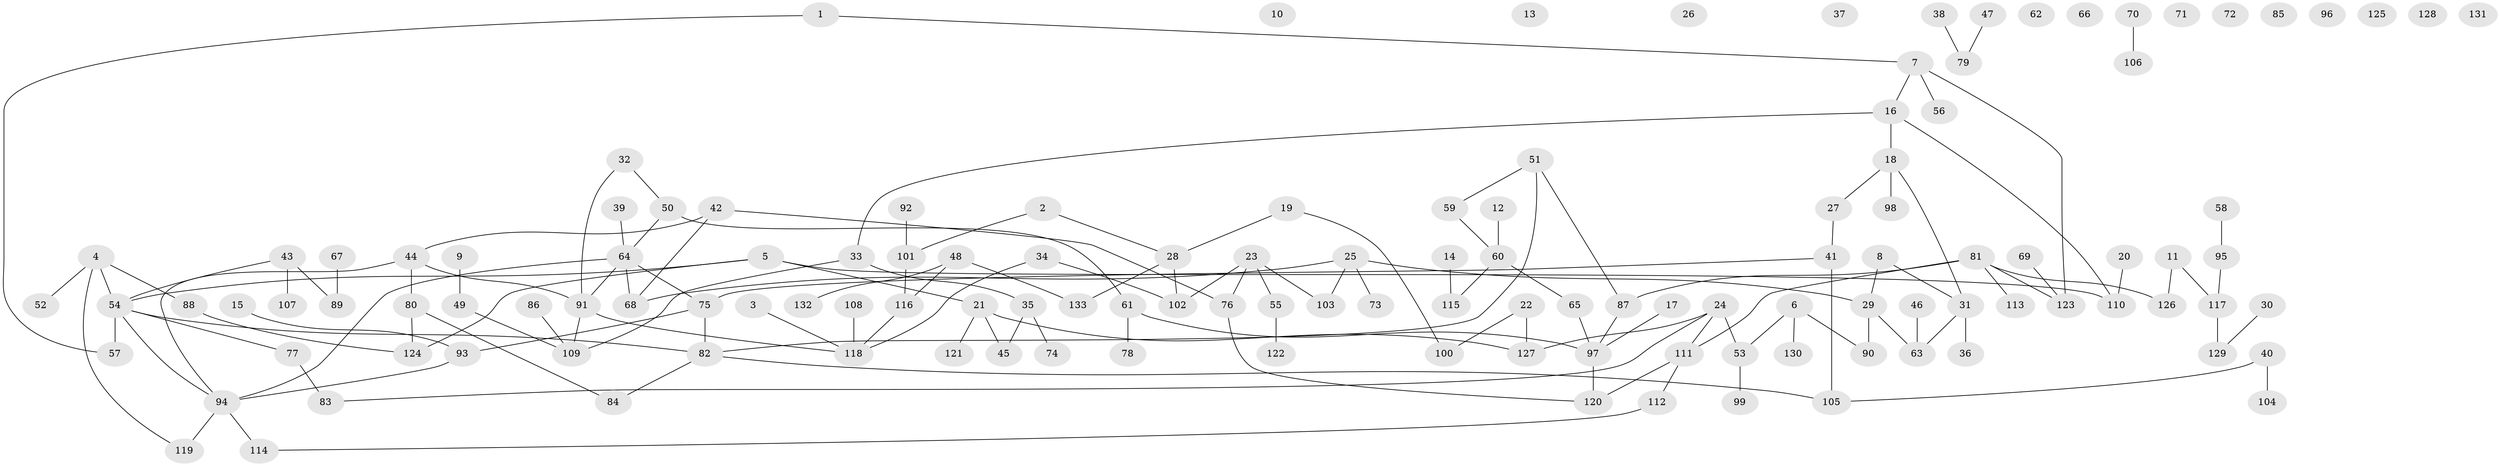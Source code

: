 // coarse degree distribution, {4: 0.13978494623655913, 5: 0.043010752688172046, 2: 0.21505376344086022, 1: 0.27956989247311825, 0: 0.13978494623655913, 3: 0.10752688172043011, 6: 0.03225806451612903, 7: 0.043010752688172046}
// Generated by graph-tools (version 1.1) at 2025/23/03/03/25 07:23:27]
// undirected, 133 vertices, 147 edges
graph export_dot {
graph [start="1"]
  node [color=gray90,style=filled];
  1;
  2;
  3;
  4;
  5;
  6;
  7;
  8;
  9;
  10;
  11;
  12;
  13;
  14;
  15;
  16;
  17;
  18;
  19;
  20;
  21;
  22;
  23;
  24;
  25;
  26;
  27;
  28;
  29;
  30;
  31;
  32;
  33;
  34;
  35;
  36;
  37;
  38;
  39;
  40;
  41;
  42;
  43;
  44;
  45;
  46;
  47;
  48;
  49;
  50;
  51;
  52;
  53;
  54;
  55;
  56;
  57;
  58;
  59;
  60;
  61;
  62;
  63;
  64;
  65;
  66;
  67;
  68;
  69;
  70;
  71;
  72;
  73;
  74;
  75;
  76;
  77;
  78;
  79;
  80;
  81;
  82;
  83;
  84;
  85;
  86;
  87;
  88;
  89;
  90;
  91;
  92;
  93;
  94;
  95;
  96;
  97;
  98;
  99;
  100;
  101;
  102;
  103;
  104;
  105;
  106;
  107;
  108;
  109;
  110;
  111;
  112;
  113;
  114;
  115;
  116;
  117;
  118;
  119;
  120;
  121;
  122;
  123;
  124;
  125;
  126;
  127;
  128;
  129;
  130;
  131;
  132;
  133;
  1 -- 7;
  1 -- 57;
  2 -- 28;
  2 -- 101;
  3 -- 118;
  4 -- 52;
  4 -- 54;
  4 -- 88;
  4 -- 119;
  5 -- 21;
  5 -- 54;
  5 -- 110;
  5 -- 124;
  6 -- 53;
  6 -- 90;
  6 -- 130;
  7 -- 16;
  7 -- 56;
  7 -- 123;
  8 -- 29;
  8 -- 31;
  9 -- 49;
  11 -- 117;
  11 -- 126;
  12 -- 60;
  14 -- 115;
  15 -- 93;
  16 -- 18;
  16 -- 33;
  16 -- 110;
  17 -- 97;
  18 -- 27;
  18 -- 31;
  18 -- 98;
  19 -- 28;
  19 -- 100;
  20 -- 110;
  21 -- 45;
  21 -- 121;
  21 -- 127;
  22 -- 100;
  22 -- 127;
  23 -- 55;
  23 -- 76;
  23 -- 102;
  23 -- 103;
  24 -- 53;
  24 -- 83;
  24 -- 111;
  24 -- 127;
  25 -- 29;
  25 -- 68;
  25 -- 73;
  25 -- 103;
  27 -- 41;
  28 -- 102;
  28 -- 133;
  29 -- 63;
  29 -- 90;
  30 -- 129;
  31 -- 36;
  31 -- 63;
  32 -- 50;
  32 -- 91;
  33 -- 35;
  33 -- 109;
  34 -- 102;
  34 -- 118;
  35 -- 45;
  35 -- 74;
  38 -- 79;
  39 -- 64;
  40 -- 104;
  40 -- 105;
  41 -- 75;
  41 -- 105;
  42 -- 44;
  42 -- 68;
  42 -- 76;
  43 -- 54;
  43 -- 89;
  43 -- 107;
  44 -- 80;
  44 -- 91;
  44 -- 94;
  46 -- 63;
  47 -- 79;
  48 -- 116;
  48 -- 132;
  48 -- 133;
  49 -- 109;
  50 -- 61;
  50 -- 64;
  51 -- 59;
  51 -- 82;
  51 -- 87;
  53 -- 99;
  54 -- 57;
  54 -- 77;
  54 -- 82;
  54 -- 94;
  55 -- 122;
  58 -- 95;
  59 -- 60;
  60 -- 65;
  60 -- 115;
  61 -- 78;
  61 -- 97;
  64 -- 68;
  64 -- 75;
  64 -- 91;
  64 -- 94;
  65 -- 97;
  67 -- 89;
  69 -- 123;
  70 -- 106;
  75 -- 82;
  75 -- 93;
  76 -- 120;
  77 -- 83;
  80 -- 84;
  80 -- 124;
  81 -- 87;
  81 -- 111;
  81 -- 113;
  81 -- 123;
  81 -- 126;
  82 -- 84;
  82 -- 105;
  86 -- 109;
  87 -- 97;
  88 -- 124;
  91 -- 109;
  91 -- 118;
  92 -- 101;
  93 -- 94;
  94 -- 114;
  94 -- 119;
  95 -- 117;
  97 -- 120;
  101 -- 116;
  108 -- 118;
  111 -- 112;
  111 -- 120;
  112 -- 114;
  116 -- 118;
  117 -- 129;
}
